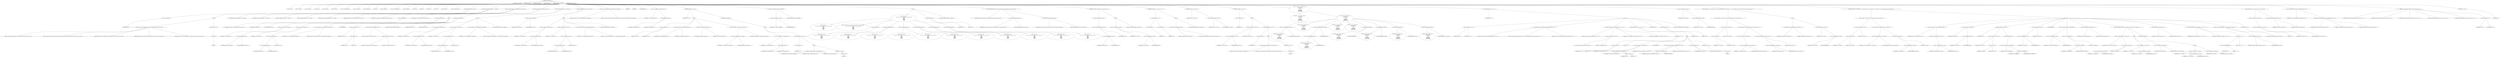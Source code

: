 digraph hostapd_notif_assoc {  
"1000120" [label = "(METHOD,hostapd_notif_assoc)" ]
"1000121" [label = "(PARAM,hostapd_data *hapd)" ]
"1000122" [label = "(PARAM,const u8 *addr)" ]
"1000123" [label = "(PARAM,const u8 *req_ies)" ]
"1000124" [label = "(PARAM,size_t req_ies_len)" ]
"1000125" [label = "(PARAM,int reassoc)" ]
"1000126" [label = "(BLOCK,,)" ]
"1000127" [label = "(LOCAL,v10: __int64)" ]
"1000128" [label = "(LOCAL,v11: const u8 *)" ]
"1000129" [label = "(LOCAL,v12: const char *)" ]
"1000130" [label = "(LOCAL,v13: size_t)" ]
"1000131" [label = "(LOCAL,v14: sta_info *)" ]
"1000132" [label = "(LOCAL,v15: sta_info *)" ]
"1000133" [label = "(LOCAL,v16: wpa_state_machine *)" ]
"1000134" [label = "(LOCAL,v17: unsigned int)" ]
"1000135" [label = "(LOCAL,v18: unsigned int)" ]
"1000136" [label = "(LOCAL,v19: int)" ]
"1000137" [label = "(LOCAL,v20: unsigned int)" ]
"1000138" [label = "(LOCAL,v21: wpa_state_machine *)" ]
"1000139" [label = "(LOCAL,v22: wpa_event)" ]
"1000140" [label = "(LOCAL,v24: u32)" ]
"1000141" [label = "(LOCAL,v25: int)" ]
"1000142" [label = "(LOCAL,v26: u32)" ]
"1000143" [label = "(LOCAL,v27: u8 *)" ]
"1000144" [label = "(LOCAL,eid: u8 [ 1064 ])" ]
"1000145" [label = "(LOCAL,elems: ieee802_11_elems)" ]
"1000146" [label = "(CONTROL_STRUCTURE,if ( !addr ),if ( !addr ))" ]
"1000147" [label = "(<operator>.logicalNot,!addr)" ]
"1000148" [label = "(IDENTIFIER,addr,!addr)" ]
"1000149" [label = "(BLOCK,,)" ]
"1000150" [label = "(wpa_printf,wpa_printf(2, \"hostapd_notif_assoc: Skip event with no address\", req_ies, req_ies_len, reassoc))" ]
"1000151" [label = "(LITERAL,2,wpa_printf(2, \"hostapd_notif_assoc: Skip event with no address\", req_ies, req_ies_len, reassoc))" ]
"1000152" [label = "(LITERAL,\"hostapd_notif_assoc: Skip event with no address\",wpa_printf(2, \"hostapd_notif_assoc: Skip event with no address\", req_ies, req_ies_len, reassoc))" ]
"1000153" [label = "(IDENTIFIER,req_ies,wpa_printf(2, \"hostapd_notif_assoc: Skip event with no address\", req_ies, req_ies_len, reassoc))" ]
"1000154" [label = "(IDENTIFIER,req_ies_len,wpa_printf(2, \"hostapd_notif_assoc: Skip event with no address\", req_ies, req_ies_len, reassoc))" ]
"1000155" [label = "(IDENTIFIER,reassoc,wpa_printf(2, \"hostapd_notif_assoc: Skip event with no address\", req_ies, req_ies_len, reassoc))" ]
"1000156" [label = "(RETURN,return -1;,return -1;)" ]
"1000157" [label = "(<operator>.minus,-1)" ]
"1000158" [label = "(LITERAL,1,-1)" ]
"1000159" [label = "(hostapd_logger,hostapd_logger(hapd, addr, 1u, 2, \"associated\"))" ]
"1000160" [label = "(IDENTIFIER,hapd,hostapd_logger(hapd, addr, 1u, 2, \"associated\"))" ]
"1000161" [label = "(IDENTIFIER,addr,hostapd_logger(hapd, addr, 1u, 2, \"associated\"))" ]
"1000162" [label = "(LITERAL,1u,hostapd_logger(hapd, addr, 1u, 2, \"associated\"))" ]
"1000163" [label = "(LITERAL,2,hostapd_logger(hapd, addr, 1u, 2, \"associated\"))" ]
"1000164" [label = "(LITERAL,\"associated\",hostapd_logger(hapd, addr, 1u, 2, \"associated\"))" ]
"1000165" [label = "(ieee802_11_parse_elems,ieee802_11_parse_elems(req_ies, req_ies_len, &elems, 0))" ]
"1000166" [label = "(IDENTIFIER,req_ies,ieee802_11_parse_elems(req_ies, req_ies_len, &elems, 0))" ]
"1000167" [label = "(IDENTIFIER,req_ies_len,ieee802_11_parse_elems(req_ies, req_ies_len, &elems, 0))" ]
"1000168" [label = "(<operator>.addressOf,&elems)" ]
"1000169" [label = "(IDENTIFIER,elems,ieee802_11_parse_elems(req_ies, req_ies_len, &elems, 0))" ]
"1000170" [label = "(LITERAL,0,ieee802_11_parse_elems(req_ies, req_ies_len, &elems, 0))" ]
"1000171" [label = "(CONTROL_STRUCTURE,if ( elems.wps_ie ),if ( elems.wps_ie ))" ]
"1000172" [label = "(<operator>.fieldAccess,elems.wps_ie)" ]
"1000173" [label = "(IDENTIFIER,elems,if ( elems.wps_ie ))" ]
"1000174" [label = "(FIELD_IDENTIFIER,wps_ie,wps_ie)" ]
"1000175" [label = "(BLOCK,,)" ]
"1000176" [label = "(<operator>.assignment,v10 = elems.wps_ie_len)" ]
"1000177" [label = "(IDENTIFIER,v10,v10 = elems.wps_ie_len)" ]
"1000178" [label = "(<operator>.fieldAccess,elems.wps_ie_len)" ]
"1000179" [label = "(IDENTIFIER,elems,v10 = elems.wps_ie_len)" ]
"1000180" [label = "(FIELD_IDENTIFIER,wps_ie_len,wps_ie_len)" ]
"1000181" [label = "(<operator>.assignment,v11 = elems.wps_ie - 2)" ]
"1000182" [label = "(IDENTIFIER,v11,v11 = elems.wps_ie - 2)" ]
"1000183" [label = "(<operator>.subtraction,elems.wps_ie - 2)" ]
"1000184" [label = "(<operator>.fieldAccess,elems.wps_ie)" ]
"1000185" [label = "(IDENTIFIER,elems,elems.wps_ie - 2)" ]
"1000186" [label = "(FIELD_IDENTIFIER,wps_ie,wps_ie)" ]
"1000187" [label = "(LITERAL,2,elems.wps_ie - 2)" ]
"1000188" [label = "(<operator>.assignment,v12 = \"STA included WPS IE in (Re)AssocReq\")" ]
"1000189" [label = "(IDENTIFIER,v12,v12 = \"STA included WPS IE in (Re)AssocReq\")" ]
"1000190" [label = "(LITERAL,\"STA included WPS IE in (Re)AssocReq\",v12 = \"STA included WPS IE in (Re)AssocReq\")" ]
"1000191" [label = "(JUMP_TARGET,LABEL_9)" ]
"1000192" [label = "(<operator>.assignment,v13 = v10 + 2)" ]
"1000193" [label = "(IDENTIFIER,v13,v13 = v10 + 2)" ]
"1000194" [label = "(<operator>.addition,v10 + 2)" ]
"1000195" [label = "(IDENTIFIER,v10,v10 + 2)" ]
"1000196" [label = "(LITERAL,2,v10 + 2)" ]
"1000197" [label = "(wpa_printf,wpa_printf(2, (const unsigned __int8 *)v12))" ]
"1000198" [label = "(LITERAL,2,wpa_printf(2, (const unsigned __int8 *)v12))" ]
"1000199" [label = "(<operator>.cast,(const unsigned __int8 *)v12)" ]
"1000200" [label = "(UNKNOWN,const unsigned __int8 *,const unsigned __int8 *)" ]
"1000201" [label = "(IDENTIFIER,v12,(const unsigned __int8 *)v12)" ]
"1000202" [label = "(CONTROL_STRUCTURE,goto LABEL_10;,goto LABEL_10;)" ]
"1000203" [label = "(CONTROL_STRUCTURE,if ( elems.rsn_ie ),if ( elems.rsn_ie ))" ]
"1000204" [label = "(<operator>.fieldAccess,elems.rsn_ie)" ]
"1000205" [label = "(IDENTIFIER,elems,if ( elems.rsn_ie ))" ]
"1000206" [label = "(FIELD_IDENTIFIER,rsn_ie,rsn_ie)" ]
"1000207" [label = "(BLOCK,,)" ]
"1000208" [label = "(<operator>.assignment,v10 = elems.rsn_ie_len)" ]
"1000209" [label = "(IDENTIFIER,v10,v10 = elems.rsn_ie_len)" ]
"1000210" [label = "(<operator>.fieldAccess,elems.rsn_ie_len)" ]
"1000211" [label = "(IDENTIFIER,elems,v10 = elems.rsn_ie_len)" ]
"1000212" [label = "(FIELD_IDENTIFIER,rsn_ie_len,rsn_ie_len)" ]
"1000213" [label = "(<operator>.assignment,v11 = elems.rsn_ie - 2)" ]
"1000214" [label = "(IDENTIFIER,v11,v11 = elems.rsn_ie - 2)" ]
"1000215" [label = "(<operator>.subtraction,elems.rsn_ie - 2)" ]
"1000216" [label = "(<operator>.fieldAccess,elems.rsn_ie)" ]
"1000217" [label = "(IDENTIFIER,elems,elems.rsn_ie - 2)" ]
"1000218" [label = "(FIELD_IDENTIFIER,rsn_ie,rsn_ie)" ]
"1000219" [label = "(LITERAL,2,elems.rsn_ie - 2)" ]
"1000220" [label = "(<operator>.assignment,v12 = \"STA included RSN IE in (Re)AssocReq\")" ]
"1000221" [label = "(IDENTIFIER,v12,v12 = \"STA included RSN IE in (Re)AssocReq\")" ]
"1000222" [label = "(LITERAL,\"STA included RSN IE in (Re)AssocReq\",v12 = \"STA included RSN IE in (Re)AssocReq\")" ]
"1000223" [label = "(CONTROL_STRUCTURE,goto LABEL_9;,goto LABEL_9;)" ]
"1000224" [label = "(CONTROL_STRUCTURE,if ( elems.wpa_ie ),if ( elems.wpa_ie ))" ]
"1000225" [label = "(<operator>.fieldAccess,elems.wpa_ie)" ]
"1000226" [label = "(IDENTIFIER,elems,if ( elems.wpa_ie ))" ]
"1000227" [label = "(FIELD_IDENTIFIER,wpa_ie,wpa_ie)" ]
"1000228" [label = "(BLOCK,,)" ]
"1000229" [label = "(<operator>.assignment,v10 = elems.wpa_ie_len)" ]
"1000230" [label = "(IDENTIFIER,v10,v10 = elems.wpa_ie_len)" ]
"1000231" [label = "(<operator>.fieldAccess,elems.wpa_ie_len)" ]
"1000232" [label = "(IDENTIFIER,elems,v10 = elems.wpa_ie_len)" ]
"1000233" [label = "(FIELD_IDENTIFIER,wpa_ie_len,wpa_ie_len)" ]
"1000234" [label = "(<operator>.assignment,v11 = elems.wpa_ie - 2)" ]
"1000235" [label = "(IDENTIFIER,v11,v11 = elems.wpa_ie - 2)" ]
"1000236" [label = "(<operator>.subtraction,elems.wpa_ie - 2)" ]
"1000237" [label = "(<operator>.fieldAccess,elems.wpa_ie)" ]
"1000238" [label = "(IDENTIFIER,elems,elems.wpa_ie - 2)" ]
"1000239" [label = "(FIELD_IDENTIFIER,wpa_ie,wpa_ie)" ]
"1000240" [label = "(LITERAL,2,elems.wpa_ie - 2)" ]
"1000241" [label = "(<operator>.assignment,v12 = \"STA included WPA IE in (Re)AssocReq\")" ]
"1000242" [label = "(IDENTIFIER,v12,v12 = \"STA included WPA IE in (Re)AssocReq\")" ]
"1000243" [label = "(LITERAL,\"STA included WPA IE in (Re)AssocReq\",v12 = \"STA included WPA IE in (Re)AssocReq\")" ]
"1000244" [label = "(CONTROL_STRUCTURE,goto LABEL_9;,goto LABEL_9;)" ]
"1000245" [label = "(wpa_printf,wpa_printf(2, \"STA did not include WPS/RSN/WPA IE in (Re)AssocReq\"))" ]
"1000246" [label = "(LITERAL,2,wpa_printf(2, \"STA did not include WPS/RSN/WPA IE in (Re)AssocReq\"))" ]
"1000247" [label = "(LITERAL,\"STA did not include WPS/RSN/WPA IE in (Re)AssocReq\",wpa_printf(2, \"STA did not include WPS/RSN/WPA IE in (Re)AssocReq\"))" ]
"1000248" [label = "(IDENTIFIER,L,)" ]
"1000249" [label = "(IDENTIFIER,L,)" ]
"1000250" [label = "(JUMP_TARGET,LABEL_10)" ]
"1000251" [label = "(<operator>.assignment,v14 = ap_get_sta(hapd, addr))" ]
"1000252" [label = "(IDENTIFIER,v14,v14 = ap_get_sta(hapd, addr))" ]
"1000253" [label = "(ap_get_sta,ap_get_sta(hapd, addr))" ]
"1000254" [label = "(IDENTIFIER,hapd,ap_get_sta(hapd, addr))" ]
"1000255" [label = "(IDENTIFIER,addr,ap_get_sta(hapd, addr))" ]
"1000256" [label = "(CONTROL_STRUCTURE,if ( v14 ),if ( v14 ))" ]
"1000257" [label = "(IDENTIFIER,v14,if ( v14 ))" ]
"1000258" [label = "(BLOCK,,)" ]
"1000259" [label = "(<operator>.assignment,v15 = v14)" ]
"1000260" [label = "(IDENTIFIER,v15,v15 = v14)" ]
"1000261" [label = "(IDENTIFIER,v14,v15 = v14)" ]
"1000262" [label = "(ap_sta_no_session_timeout,ap_sta_no_session_timeout(hapd, v14))" ]
"1000263" [label = "(IDENTIFIER,hapd,ap_sta_no_session_timeout(hapd, v14))" ]
"1000264" [label = "(IDENTIFIER,v14,ap_sta_no_session_timeout(hapd, v14))" ]
"1000265" [label = "(accounting_sta_stop,accounting_sta_stop(hapd, v15))" ]
"1000266" [label = "(IDENTIFIER,hapd,accounting_sta_stop(hapd, v15))" ]
"1000267" [label = "(IDENTIFIER,v15,accounting_sta_stop(hapd, v15))" ]
"1000268" [label = "(<operator>.assignment,v15->timeout_next = STA_NULLFUNC)" ]
"1000269" [label = "(<operator>.indirectFieldAccess,v15->timeout_next)" ]
"1000270" [label = "(IDENTIFIER,v15,v15->timeout_next = STA_NULLFUNC)" ]
"1000271" [label = "(FIELD_IDENTIFIER,timeout_next,timeout_next)" ]
"1000272" [label = "(IDENTIFIER,STA_NULLFUNC,v15->timeout_next = STA_NULLFUNC)" ]
"1000273" [label = "(CONTROL_STRUCTURE,else,else)" ]
"1000274" [label = "(BLOCK,,)" ]
"1000275" [label = "(<operator>.assignment,v15 = ap_sta_add(hapd, addr))" ]
"1000276" [label = "(IDENTIFIER,v15,v15 = ap_sta_add(hapd, addr))" ]
"1000277" [label = "(ap_sta_add,ap_sta_add(hapd, addr))" ]
"1000278" [label = "(IDENTIFIER,hapd,ap_sta_add(hapd, addr))" ]
"1000279" [label = "(IDENTIFIER,addr,ap_sta_add(hapd, addr))" ]
"1000280" [label = "(CONTROL_STRUCTURE,if ( !v15 ),if ( !v15 ))" ]
"1000281" [label = "(<operator>.logicalNot,!v15)" ]
"1000282" [label = "(IDENTIFIER,v15,!v15)" ]
"1000283" [label = "(BLOCK,,)" ]
"1000284" [label = "(hostapd_drv_sta_disassoc,hostapd_drv_sta_disassoc(hapd, addr, 5))" ]
"1000285" [label = "(IDENTIFIER,hapd,hostapd_drv_sta_disassoc(hapd, addr, 5))" ]
"1000286" [label = "(IDENTIFIER,addr,hostapd_drv_sta_disassoc(hapd, addr, 5))" ]
"1000287" [label = "(LITERAL,5,hostapd_drv_sta_disassoc(hapd, addr, 5))" ]
"1000288" [label = "(RETURN,return -1;,return -1;)" ]
"1000289" [label = "(<operator>.minus,-1)" ]
"1000290" [label = "(LITERAL,1,-1)" ]
"1000291" [label = "(<operators>.assignmentAnd,v15->flags &= 0xFFFECFFF)" ]
"1000292" [label = "(<operator>.indirectFieldAccess,v15->flags)" ]
"1000293" [label = "(IDENTIFIER,v15,v15->flags &= 0xFFFECFFF)" ]
"1000294" [label = "(FIELD_IDENTIFIER,flags,flags)" ]
"1000295" [label = "(LITERAL,0xFFFECFFF,v15->flags &= 0xFFFECFFF)" ]
"1000296" [label = "(BLOCK,,)" ]
"1000297" [label = "(wpa_printf,wpa_printf(\n      3,\n      \"STA %02x:%02x:%02x:%02x:%02x:%02x not allowed to connect\",\n      *addr,\n      addr[1],\n      addr[2],\n      addr[3],\n      addr[4],\n      addr[5]))" ]
"1000298" [label = "(LITERAL,3,wpa_printf(\n      3,\n      \"STA %02x:%02x:%02x:%02x:%02x:%02x not allowed to connect\",\n      *addr,\n      addr[1],\n      addr[2],\n      addr[3],\n      addr[4],\n      addr[5]))" ]
"1000299" [label = "(LITERAL,\"STA %02x:%02x:%02x:%02x:%02x:%02x not allowed to connect\",wpa_printf(\n      3,\n      \"STA %02x:%02x:%02x:%02x:%02x:%02x not allowed to connect\",\n      *addr,\n      addr[1],\n      addr[2],\n      addr[3],\n      addr[4],\n      addr[5]))" ]
"1000300" [label = "(<operator>.indirection,*addr)" ]
"1000301" [label = "(IDENTIFIER,addr,wpa_printf(\n      3,\n      \"STA %02x:%02x:%02x:%02x:%02x:%02x not allowed to connect\",\n      *addr,\n      addr[1],\n      addr[2],\n      addr[3],\n      addr[4],\n      addr[5]))" ]
"1000302" [label = "(<operator>.indirectIndexAccess,addr[1])" ]
"1000303" [label = "(IDENTIFIER,addr,wpa_printf(\n      3,\n      \"STA %02x:%02x:%02x:%02x:%02x:%02x not allowed to connect\",\n      *addr,\n      addr[1],\n      addr[2],\n      addr[3],\n      addr[4],\n      addr[5]))" ]
"1000304" [label = "(LITERAL,1,wpa_printf(\n      3,\n      \"STA %02x:%02x:%02x:%02x:%02x:%02x not allowed to connect\",\n      *addr,\n      addr[1],\n      addr[2],\n      addr[3],\n      addr[4],\n      addr[5]))" ]
"1000305" [label = "(<operator>.indirectIndexAccess,addr[2])" ]
"1000306" [label = "(IDENTIFIER,addr,wpa_printf(\n      3,\n      \"STA %02x:%02x:%02x:%02x:%02x:%02x not allowed to connect\",\n      *addr,\n      addr[1],\n      addr[2],\n      addr[3],\n      addr[4],\n      addr[5]))" ]
"1000307" [label = "(LITERAL,2,wpa_printf(\n      3,\n      \"STA %02x:%02x:%02x:%02x:%02x:%02x not allowed to connect\",\n      *addr,\n      addr[1],\n      addr[2],\n      addr[3],\n      addr[4],\n      addr[5]))" ]
"1000308" [label = "(<operator>.indirectIndexAccess,addr[3])" ]
"1000309" [label = "(IDENTIFIER,addr,wpa_printf(\n      3,\n      \"STA %02x:%02x:%02x:%02x:%02x:%02x not allowed to connect\",\n      *addr,\n      addr[1],\n      addr[2],\n      addr[3],\n      addr[4],\n      addr[5]))" ]
"1000310" [label = "(LITERAL,3,wpa_printf(\n      3,\n      \"STA %02x:%02x:%02x:%02x:%02x:%02x not allowed to connect\",\n      *addr,\n      addr[1],\n      addr[2],\n      addr[3],\n      addr[4],\n      addr[5]))" ]
"1000311" [label = "(<operator>.indirectIndexAccess,addr[4])" ]
"1000312" [label = "(IDENTIFIER,addr,wpa_printf(\n      3,\n      \"STA %02x:%02x:%02x:%02x:%02x:%02x not allowed to connect\",\n      *addr,\n      addr[1],\n      addr[2],\n      addr[3],\n      addr[4],\n      addr[5]))" ]
"1000313" [label = "(LITERAL,4,wpa_printf(\n      3,\n      \"STA %02x:%02x:%02x:%02x:%02x:%02x not allowed to connect\",\n      *addr,\n      addr[1],\n      addr[2],\n      addr[3],\n      addr[4],\n      addr[5]))" ]
"1000314" [label = "(<operator>.indirectIndexAccess,addr[5])" ]
"1000315" [label = "(IDENTIFIER,addr,wpa_printf(\n      3,\n      \"STA %02x:%02x:%02x:%02x:%02x:%02x not allowed to connect\",\n      *addr,\n      addr[1],\n      addr[2],\n      addr[3],\n      addr[4],\n      addr[5]))" ]
"1000316" [label = "(LITERAL,5,wpa_printf(\n      3,\n      \"STA %02x:%02x:%02x:%02x:%02x:%02x not allowed to connect\",\n      *addr,\n      addr[1],\n      addr[2],\n      addr[3],\n      addr[4],\n      addr[5]))" ]
"1000317" [label = "(<operator>.assignment,v19 = 1)" ]
"1000318" [label = "(IDENTIFIER,v19,v19 = 1)" ]
"1000319" [label = "(LITERAL,1,v19 = 1)" ]
"1000320" [label = "(CONTROL_STRUCTURE,goto LABEL_32;,goto LABEL_32;)" ]
"1000321" [label = "(ap_copy_sta_supp_op_classes,ap_copy_sta_supp_op_classes(v15, elems.supp_op_classes, elems.supp_op_classes_len))" ]
"1000322" [label = "(IDENTIFIER,v15,ap_copy_sta_supp_op_classes(v15, elems.supp_op_classes, elems.supp_op_classes_len))" ]
"1000323" [label = "(<operator>.fieldAccess,elems.supp_op_classes)" ]
"1000324" [label = "(IDENTIFIER,elems,ap_copy_sta_supp_op_classes(v15, elems.supp_op_classes, elems.supp_op_classes_len))" ]
"1000325" [label = "(FIELD_IDENTIFIER,supp_op_classes,supp_op_classes)" ]
"1000326" [label = "(<operator>.fieldAccess,elems.supp_op_classes_len)" ]
"1000327" [label = "(IDENTIFIER,elems,ap_copy_sta_supp_op_classes(v15, elems.supp_op_classes, elems.supp_op_classes_len))" ]
"1000328" [label = "(FIELD_IDENTIFIER,supp_op_classes_len,supp_op_classes_len)" ]
"1000329" [label = "(CONTROL_STRUCTURE,if ( !hapd->conf->wpa ),if ( !hapd->conf->wpa ))" ]
"1000330" [label = "(<operator>.logicalNot,!hapd->conf->wpa)" ]
"1000331" [label = "(<operator>.indirectFieldAccess,hapd->conf->wpa)" ]
"1000332" [label = "(<operator>.indirectFieldAccess,hapd->conf)" ]
"1000333" [label = "(IDENTIFIER,hapd,!hapd->conf->wpa)" ]
"1000334" [label = "(FIELD_IDENTIFIER,conf,conf)" ]
"1000335" [label = "(FIELD_IDENTIFIER,wpa,wpa)" ]
"1000336" [label = "(BLOCK,,)" ]
"1000337" [label = "(<operator>.assignment,v20 = v15->flags)" ]
"1000338" [label = "(IDENTIFIER,v20,v20 = v15->flags)" ]
"1000339" [label = "(<operator>.indirectFieldAccess,v15->flags)" ]
"1000340" [label = "(IDENTIFIER,v15,v20 = v15->flags)" ]
"1000341" [label = "(FIELD_IDENTIFIER,flags,flags)" ]
"1000342" [label = "(CONTROL_STRUCTURE,goto LABEL_24;,goto LABEL_24;)" ]
"1000343" [label = "(CONTROL_STRUCTURE,if ( !v11 || !v13 ),if ( !v11 || !v13 ))" ]
"1000344" [label = "(<operator>.logicalOr,!v11 || !v13)" ]
"1000345" [label = "(<operator>.logicalNot,!v11)" ]
"1000346" [label = "(IDENTIFIER,v11,!v11)" ]
"1000347" [label = "(<operator>.logicalNot,!v13)" ]
"1000348" [label = "(IDENTIFIER,v13,!v13)" ]
"1000349" [label = "(BLOCK,,)" ]
"1000350" [label = "(wpa_printf,wpa_printf(2, \"No WPA/RSN IE from STA\"))" ]
"1000351" [label = "(LITERAL,2,wpa_printf(2, \"No WPA/RSN IE from STA\"))" ]
"1000352" [label = "(LITERAL,\"No WPA/RSN IE from STA\",wpa_printf(2, \"No WPA/RSN IE from STA\"))" ]
"1000353" [label = "(CONTROL_STRUCTURE,goto LABEL_30;,goto LABEL_30;)" ]
"1000354" [label = "(<operator>.assignment,v16 = v15->wpa_sm)" ]
"1000355" [label = "(IDENTIFIER,v16,v16 = v15->wpa_sm)" ]
"1000356" [label = "(<operator>.indirectFieldAccess,v15->wpa_sm)" ]
"1000357" [label = "(IDENTIFIER,v15,v16 = v15->wpa_sm)" ]
"1000358" [label = "(FIELD_IDENTIFIER,wpa_sm,wpa_sm)" ]
"1000359" [label = "(CONTROL_STRUCTURE,if ( !v16 ),if ( !v16 ))" ]
"1000360" [label = "(<operator>.logicalNot,!v16)" ]
"1000361" [label = "(IDENTIFIER,v16,!v16)" ]
"1000362" [label = "(BLOCK,,)" ]
"1000363" [label = "(<operator>.assignment,v15->wpa_sm = v16)" ]
"1000364" [label = "(<operator>.indirectFieldAccess,v15->wpa_sm)" ]
"1000365" [label = "(IDENTIFIER,v15,v15->wpa_sm = v16)" ]
"1000366" [label = "(FIELD_IDENTIFIER,wpa_sm,wpa_sm)" ]
"1000367" [label = "(IDENTIFIER,v16,v15->wpa_sm = v16)" ]
"1000368" [label = "(CONTROL_STRUCTURE,if ( !v16 ),if ( !v16 ))" ]
"1000369" [label = "(<operator>.logicalNot,!v16)" ]
"1000370" [label = "(IDENTIFIER,v16,!v16)" ]
"1000371" [label = "(BLOCK,,)" ]
"1000372" [label = "(wpa_printf,wpa_printf(5, \"Failed to initialize WPA state machine\"))" ]
"1000373" [label = "(LITERAL,5,wpa_printf(5, \"Failed to initialize WPA state machine\"))" ]
"1000374" [label = "(LITERAL,\"Failed to initialize WPA state machine\",wpa_printf(5, \"Failed to initialize WPA state machine\"))" ]
"1000375" [label = "(RETURN,return -1;,return -1;)" ]
"1000376" [label = "(<operator>.minus,-1)" ]
"1000377" [label = "(LITERAL,1,-1)" ]
"1000378" [label = "(<operator>.assignment,v17 = wpa_validate_wpa_ie(\n          hapd->wpa_auth,\n          v16,\n          hapd->iface->freq,\n          v11,\n          v13,\n          elems.mdie,\n          elems.mdie_len,\n          elems.owe_dh,\n          elems.owe_dh_len))" ]
"1000379" [label = "(IDENTIFIER,v17,v17 = wpa_validate_wpa_ie(\n          hapd->wpa_auth,\n          v16,\n          hapd->iface->freq,\n          v11,\n          v13,\n          elems.mdie,\n          elems.mdie_len,\n          elems.owe_dh,\n          elems.owe_dh_len))" ]
"1000380" [label = "(wpa_validate_wpa_ie,wpa_validate_wpa_ie(\n          hapd->wpa_auth,\n          v16,\n          hapd->iface->freq,\n          v11,\n          v13,\n          elems.mdie,\n          elems.mdie_len,\n          elems.owe_dh,\n          elems.owe_dh_len))" ]
"1000381" [label = "(<operator>.indirectFieldAccess,hapd->wpa_auth)" ]
"1000382" [label = "(IDENTIFIER,hapd,wpa_validate_wpa_ie(\n          hapd->wpa_auth,\n          v16,\n          hapd->iface->freq,\n          v11,\n          v13,\n          elems.mdie,\n          elems.mdie_len,\n          elems.owe_dh,\n          elems.owe_dh_len))" ]
"1000383" [label = "(FIELD_IDENTIFIER,wpa_auth,wpa_auth)" ]
"1000384" [label = "(IDENTIFIER,v16,wpa_validate_wpa_ie(\n          hapd->wpa_auth,\n          v16,\n          hapd->iface->freq,\n          v11,\n          v13,\n          elems.mdie,\n          elems.mdie_len,\n          elems.owe_dh,\n          elems.owe_dh_len))" ]
"1000385" [label = "(<operator>.indirectFieldAccess,hapd->iface->freq)" ]
"1000386" [label = "(<operator>.indirectFieldAccess,hapd->iface)" ]
"1000387" [label = "(IDENTIFIER,hapd,wpa_validate_wpa_ie(\n          hapd->wpa_auth,\n          v16,\n          hapd->iface->freq,\n          v11,\n          v13,\n          elems.mdie,\n          elems.mdie_len,\n          elems.owe_dh,\n          elems.owe_dh_len))" ]
"1000388" [label = "(FIELD_IDENTIFIER,iface,iface)" ]
"1000389" [label = "(FIELD_IDENTIFIER,freq,freq)" ]
"1000390" [label = "(IDENTIFIER,v11,wpa_validate_wpa_ie(\n          hapd->wpa_auth,\n          v16,\n          hapd->iface->freq,\n          v11,\n          v13,\n          elems.mdie,\n          elems.mdie_len,\n          elems.owe_dh,\n          elems.owe_dh_len))" ]
"1000391" [label = "(IDENTIFIER,v13,wpa_validate_wpa_ie(\n          hapd->wpa_auth,\n          v16,\n          hapd->iface->freq,\n          v11,\n          v13,\n          elems.mdie,\n          elems.mdie_len,\n          elems.owe_dh,\n          elems.owe_dh_len))" ]
"1000392" [label = "(<operator>.fieldAccess,elems.mdie)" ]
"1000393" [label = "(IDENTIFIER,elems,wpa_validate_wpa_ie(\n          hapd->wpa_auth,\n          v16,\n          hapd->iface->freq,\n          v11,\n          v13,\n          elems.mdie,\n          elems.mdie_len,\n          elems.owe_dh,\n          elems.owe_dh_len))" ]
"1000394" [label = "(FIELD_IDENTIFIER,mdie,mdie)" ]
"1000395" [label = "(<operator>.fieldAccess,elems.mdie_len)" ]
"1000396" [label = "(IDENTIFIER,elems,wpa_validate_wpa_ie(\n          hapd->wpa_auth,\n          v16,\n          hapd->iface->freq,\n          v11,\n          v13,\n          elems.mdie,\n          elems.mdie_len,\n          elems.owe_dh,\n          elems.owe_dh_len))" ]
"1000397" [label = "(FIELD_IDENTIFIER,mdie_len,mdie_len)" ]
"1000398" [label = "(<operator>.fieldAccess,elems.owe_dh)" ]
"1000399" [label = "(IDENTIFIER,elems,wpa_validate_wpa_ie(\n          hapd->wpa_auth,\n          v16,\n          hapd->iface->freq,\n          v11,\n          v13,\n          elems.mdie,\n          elems.mdie_len,\n          elems.owe_dh,\n          elems.owe_dh_len))" ]
"1000400" [label = "(FIELD_IDENTIFIER,owe_dh,owe_dh)" ]
"1000401" [label = "(<operator>.fieldAccess,elems.owe_dh_len)" ]
"1000402" [label = "(IDENTIFIER,elems,wpa_validate_wpa_ie(\n          hapd->wpa_auth,\n          v16,\n          hapd->iface->freq,\n          v11,\n          v13,\n          elems.mdie,\n          elems.mdie_len,\n          elems.owe_dh,\n          elems.owe_dh_len))" ]
"1000403" [label = "(FIELD_IDENTIFIER,owe_dh_len,owe_dh_len)" ]
"1000404" [label = "(CONTROL_STRUCTURE,if ( v17 ),if ( v17 ))" ]
"1000405" [label = "(IDENTIFIER,v17,if ( v17 ))" ]
"1000406" [label = "(BLOCK,,)" ]
"1000407" [label = "(<operator>.assignment,v18 = v17)" ]
"1000408" [label = "(IDENTIFIER,v18,v18 = v17)" ]
"1000409" [label = "(IDENTIFIER,v17,v18 = v17)" ]
"1000410" [label = "(wpa_printf,wpa_printf(2, \"WPA/RSN information element rejected? (res %u)\", v17))" ]
"1000411" [label = "(LITERAL,2,wpa_printf(2, \"WPA/RSN information element rejected? (res %u)\", v17))" ]
"1000412" [label = "(LITERAL,\"WPA/RSN information element rejected? (res %u)\",wpa_printf(2, \"WPA/RSN information element rejected? (res %u)\", v17))" ]
"1000413" [label = "(IDENTIFIER,v17,wpa_printf(2, \"WPA/RSN information element rejected? (res %u)\", v17))" ]
"1000414" [label = "(wpa_hexdump,wpa_hexdump(2, (const unsigned __int8 *)\"IE\", v11, v13))" ]
"1000415" [label = "(LITERAL,2,wpa_hexdump(2, (const unsigned __int8 *)\"IE\", v11, v13))" ]
"1000416" [label = "(<operator>.cast,(const unsigned __int8 *)\"IE\")" ]
"1000417" [label = "(UNKNOWN,const unsigned __int8 *,const unsigned __int8 *)" ]
"1000418" [label = "(LITERAL,\"IE\",(const unsigned __int8 *)\"IE\")" ]
"1000419" [label = "(IDENTIFIER,v11,wpa_hexdump(2, (const unsigned __int8 *)\"IE\", v11, v13))" ]
"1000420" [label = "(IDENTIFIER,v13,wpa_hexdump(2, (const unsigned __int8 *)\"IE\", v11, v13))" ]
"1000421" [label = "(CONTROL_STRUCTURE,if ( v18 - 2 < 7 ),if ( v18 - 2 < 7 ))" ]
"1000422" [label = "(<operator>.lessThan,v18 - 2 < 7)" ]
"1000423" [label = "(<operator>.subtraction,v18 - 2)" ]
"1000424" [label = "(IDENTIFIER,v18,v18 - 2)" ]
"1000425" [label = "(LITERAL,2,v18 - 2)" ]
"1000426" [label = "(LITERAL,7,v18 - 2 < 7)" ]
"1000427" [label = "(BLOCK,,)" ]
"1000428" [label = "(<operator>.assignment,v19 = dword_47CD60[v18 - 2])" ]
"1000429" [label = "(IDENTIFIER,v19,v19 = dword_47CD60[v18 - 2])" ]
"1000430" [label = "(<operator>.indirectIndexAccess,dword_47CD60[v18 - 2])" ]
"1000431" [label = "(IDENTIFIER,dword_47CD60,v19 = dword_47CD60[v18 - 2])" ]
"1000432" [label = "(<operator>.subtraction,v18 - 2)" ]
"1000433" [label = "(IDENTIFIER,v18,v18 - 2)" ]
"1000434" [label = "(LITERAL,2,v18 - 2)" ]
"1000435" [label = "(JUMP_TARGET,LABEL_32)" ]
"1000436" [label = "(hostapd_drv_sta_disassoc,hostapd_drv_sta_disassoc(hapd, v15->addr, v19))" ]
"1000437" [label = "(IDENTIFIER,hapd,hostapd_drv_sta_disassoc(hapd, v15->addr, v19))" ]
"1000438" [label = "(<operator>.indirectFieldAccess,v15->addr)" ]
"1000439" [label = "(IDENTIFIER,v15,hostapd_drv_sta_disassoc(hapd, v15->addr, v19))" ]
"1000440" [label = "(FIELD_IDENTIFIER,addr,addr)" ]
"1000441" [label = "(IDENTIFIER,v19,hostapd_drv_sta_disassoc(hapd, v15->addr, v19))" ]
"1000442" [label = "(ap_free_sta,ap_free_sta(hapd, v15))" ]
"1000443" [label = "(IDENTIFIER,hapd,ap_free_sta(hapd, v15))" ]
"1000444" [label = "(IDENTIFIER,v15,ap_free_sta(hapd, v15))" ]
"1000445" [label = "(RETURN,return -1;,return -1;)" ]
"1000446" [label = "(<operator>.minus,-1)" ]
"1000447" [label = "(LITERAL,1,-1)" ]
"1000448" [label = "(JUMP_TARGET,LABEL_30)" ]
"1000449" [label = "(<operator>.assignment,v19 = 13)" ]
"1000450" [label = "(IDENTIFIER,v19,v19 = 13)" ]
"1000451" [label = "(LITERAL,13,v19 = 13)" ]
"1000452" [label = "(CONTROL_STRUCTURE,goto LABEL_32;,goto LABEL_32;)" ]
"1000453" [label = "(<operator>.assignment,v24 = v15->flags)" ]
"1000454" [label = "(IDENTIFIER,v24,v24 = v15->flags)" ]
"1000455" [label = "(<operator>.indirectFieldAccess,v15->flags)" ]
"1000456" [label = "(IDENTIFIER,v15,v24 = v15->flags)" ]
"1000457" [label = "(FIELD_IDENTIFIER,flags,flags)" ]
"1000458" [label = "(CONTROL_STRUCTURE,if ( (~v24 & 0x402) == 0 && !v15->sa_query_timed_out && v15->sa_query_count >= 1 ),if ( (~v24 & 0x402) == 0 && !v15->sa_query_timed_out && v15->sa_query_count >= 1 ))" ]
"1000459" [label = "(<operator>.logicalAnd,(~v24 & 0x402) == 0 && !v15->sa_query_timed_out && v15->sa_query_count >= 1)" ]
"1000460" [label = "(<operator>.equals,(~v24 & 0x402) == 0)" ]
"1000461" [label = "(<operator>.and,~v24 & 0x402)" ]
"1000462" [label = "(IDENTIFIER,~v24,~v24 & 0x402)" ]
"1000463" [label = "(LITERAL,0x402,~v24 & 0x402)" ]
"1000464" [label = "(LITERAL,0,(~v24 & 0x402) == 0)" ]
"1000465" [label = "(<operator>.logicalAnd,!v15->sa_query_timed_out && v15->sa_query_count >= 1)" ]
"1000466" [label = "(<operator>.logicalNot,!v15->sa_query_timed_out)" ]
"1000467" [label = "(<operator>.indirectFieldAccess,v15->sa_query_timed_out)" ]
"1000468" [label = "(IDENTIFIER,v15,!v15->sa_query_timed_out)" ]
"1000469" [label = "(FIELD_IDENTIFIER,sa_query_timed_out,sa_query_timed_out)" ]
"1000470" [label = "(<operator>.greaterEqualsThan,v15->sa_query_count >= 1)" ]
"1000471" [label = "(<operator>.indirectFieldAccess,v15->sa_query_count)" ]
"1000472" [label = "(IDENTIFIER,v15,v15->sa_query_count >= 1)" ]
"1000473" [label = "(FIELD_IDENTIFIER,sa_query_count,sa_query_count)" ]
"1000474" [label = "(LITERAL,1,v15->sa_query_count >= 1)" ]
"1000475" [label = "(BLOCK,,)" ]
"1000476" [label = "(ap_check_sa_query_timeout,ap_check_sa_query_timeout(hapd, v15))" ]
"1000477" [label = "(IDENTIFIER,hapd,ap_check_sa_query_timeout(hapd, v15))" ]
"1000478" [label = "(IDENTIFIER,v15,ap_check_sa_query_timeout(hapd, v15))" ]
"1000479" [label = "(<operator>.assignment,v24 = v15->flags)" ]
"1000480" [label = "(IDENTIFIER,v24,v24 = v15->flags)" ]
"1000481" [label = "(<operator>.indirectFieldAccess,v15->flags)" ]
"1000482" [label = "(IDENTIFIER,v15,v24 = v15->flags)" ]
"1000483" [label = "(FIELD_IDENTIFIER,flags,flags)" ]
"1000484" [label = "(CONTROL_STRUCTURE,if ( (~v24 & 0x402) != 0 || v15->sa_query_timed_out || v15->auth_alg == 2 ),if ( (~v24 & 0x402) != 0 || v15->sa_query_timed_out || v15->auth_alg == 2 ))" ]
"1000485" [label = "(<operator>.logicalOr,(~v24 & 0x402) != 0 || v15->sa_query_timed_out || v15->auth_alg == 2)" ]
"1000486" [label = "(<operator>.notEquals,(~v24 & 0x402) != 0)" ]
"1000487" [label = "(<operator>.and,~v24 & 0x402)" ]
"1000488" [label = "(IDENTIFIER,~v24,~v24 & 0x402)" ]
"1000489" [label = "(LITERAL,0x402,~v24 & 0x402)" ]
"1000490" [label = "(LITERAL,0,(~v24 & 0x402) != 0)" ]
"1000491" [label = "(<operator>.logicalOr,v15->sa_query_timed_out || v15->auth_alg == 2)" ]
"1000492" [label = "(<operator>.indirectFieldAccess,v15->sa_query_timed_out)" ]
"1000493" [label = "(IDENTIFIER,v15,v15->sa_query_timed_out || v15->auth_alg == 2)" ]
"1000494" [label = "(FIELD_IDENTIFIER,sa_query_timed_out,sa_query_timed_out)" ]
"1000495" [label = "(<operator>.equals,v15->auth_alg == 2)" ]
"1000496" [label = "(<operator>.indirectFieldAccess,v15->auth_alg)" ]
"1000497" [label = "(IDENTIFIER,v15,v15->auth_alg == 2)" ]
"1000498" [label = "(FIELD_IDENTIFIER,auth_alg,auth_alg)" ]
"1000499" [label = "(LITERAL,2,v15->auth_alg == 2)" ]
"1000500" [label = "(BLOCK,,)" ]
"1000501" [label = "(<operator>.assignment,v25 = wpa_auth_uses_mfp(v15->wpa_sm))" ]
"1000502" [label = "(IDENTIFIER,v25,v25 = wpa_auth_uses_mfp(v15->wpa_sm))" ]
"1000503" [label = "(wpa_auth_uses_mfp,wpa_auth_uses_mfp(v15->wpa_sm))" ]
"1000504" [label = "(<operator>.indirectFieldAccess,v15->wpa_sm)" ]
"1000505" [label = "(IDENTIFIER,v15,wpa_auth_uses_mfp(v15->wpa_sm))" ]
"1000506" [label = "(FIELD_IDENTIFIER,wpa_sm,wpa_sm)" ]
"1000507" [label = "(<operator>.assignment,v26 = v15->flags)" ]
"1000508" [label = "(IDENTIFIER,v26,v26 = v15->flags)" ]
"1000509" [label = "(<operator>.indirectFieldAccess,v15->flags)" ]
"1000510" [label = "(IDENTIFIER,v15,v26 = v15->flags)" ]
"1000511" [label = "(FIELD_IDENTIFIER,flags,flags)" ]
"1000512" [label = "(CONTROL_STRUCTURE,if ( v25 ),if ( v25 ))" ]
"1000513" [label = "(IDENTIFIER,v25,if ( v25 ))" ]
"1000514" [label = "(<operator>.assignment,v20 = v26 | 0x400)" ]
"1000515" [label = "(IDENTIFIER,v20,v20 = v26 | 0x400)" ]
"1000516" [label = "(<operator>.or,v26 | 0x400)" ]
"1000517" [label = "(IDENTIFIER,v26,v26 | 0x400)" ]
"1000518" [label = "(LITERAL,0x400,v26 | 0x400)" ]
"1000519" [label = "(CONTROL_STRUCTURE,else,else)" ]
"1000520" [label = "(<operator>.assignment,v20 = v26 & 0xFFFFFBFF)" ]
"1000521" [label = "(IDENTIFIER,v20,v20 = v26 & 0xFFFFFBFF)" ]
"1000522" [label = "(<operator>.and,v26 & 0xFFFFFBFF)" ]
"1000523" [label = "(IDENTIFIER,v26,v26 & 0xFFFFFBFF)" ]
"1000524" [label = "(LITERAL,0xFFFFFBFF,v26 & 0xFFFFFBFF)" ]
"1000525" [label = "(<operator>.assignment,v15->flags = v20)" ]
"1000526" [label = "(<operator>.indirectFieldAccess,v15->flags)" ]
"1000527" [label = "(IDENTIFIER,v15,v15->flags = v20)" ]
"1000528" [label = "(FIELD_IDENTIFIER,flags,flags)" ]
"1000529" [label = "(IDENTIFIER,v20,v15->flags = v20)" ]
"1000530" [label = "(JUMP_TARGET,LABEL_24)" ]
"1000531" [label = "(<operator>.assignment,v15->flags = v20 & 0xFFF7FFFF | 3)" ]
"1000532" [label = "(<operator>.indirectFieldAccess,v15->flags)" ]
"1000533" [label = "(IDENTIFIER,v15,v15->flags = v20 & 0xFFF7FFFF | 3)" ]
"1000534" [label = "(FIELD_IDENTIFIER,flags,flags)" ]
"1000535" [label = "(<operator>.or,v20 & 0xFFF7FFFF | 3)" ]
"1000536" [label = "(<operator>.and,v20 & 0xFFF7FFFF)" ]
"1000537" [label = "(IDENTIFIER,v20,v20 & 0xFFF7FFFF)" ]
"1000538" [label = "(LITERAL,0xFFF7FFFF,v20 & 0xFFF7FFFF)" ]
"1000539" [label = "(LITERAL,3,v20 & 0xFFF7FFFF | 3)" ]
"1000540" [label = "(hostapd_set_sta_flags,hostapd_set_sta_flags(hapd, v15))" ]
"1000541" [label = "(IDENTIFIER,hapd,hostapd_set_sta_flags(hapd, v15))" ]
"1000542" [label = "(IDENTIFIER,v15,hostapd_set_sta_flags(hapd, v15))" ]
"1000543" [label = "(CONTROL_STRUCTURE,if ( reassoc && v15->auth_alg == 2 ),if ( reassoc && v15->auth_alg == 2 ))" ]
"1000544" [label = "(<operator>.logicalAnd,reassoc && v15->auth_alg == 2)" ]
"1000545" [label = "(IDENTIFIER,reassoc,reassoc && v15->auth_alg == 2)" ]
"1000546" [label = "(<operator>.equals,v15->auth_alg == 2)" ]
"1000547" [label = "(<operator>.indirectFieldAccess,v15->auth_alg)" ]
"1000548" [label = "(IDENTIFIER,v15,v15->auth_alg == 2)" ]
"1000549" [label = "(FIELD_IDENTIFIER,auth_alg,auth_alg)" ]
"1000550" [label = "(LITERAL,2,v15->auth_alg == 2)" ]
"1000551" [label = "(BLOCK,,)" ]
"1000552" [label = "(<operator>.assignment,v21 = v15->wpa_sm)" ]
"1000553" [label = "(IDENTIFIER,v21,v21 = v15->wpa_sm)" ]
"1000554" [label = "(<operator>.indirectFieldAccess,v15->wpa_sm)" ]
"1000555" [label = "(IDENTIFIER,v15,v21 = v15->wpa_sm)" ]
"1000556" [label = "(FIELD_IDENTIFIER,wpa_sm,wpa_sm)" ]
"1000557" [label = "(<operator>.assignment,v22 = WPA_ASSOC_FT)" ]
"1000558" [label = "(IDENTIFIER,v22,v22 = WPA_ASSOC_FT)" ]
"1000559" [label = "(IDENTIFIER,WPA_ASSOC_FT,v22 = WPA_ASSOC_FT)" ]
"1000560" [label = "(CONTROL_STRUCTURE,else,else)" ]
"1000561" [label = "(BLOCK,,)" ]
"1000562" [label = "(<operator>.assignment,v21 = v15->wpa_sm)" ]
"1000563" [label = "(IDENTIFIER,v21,v21 = v15->wpa_sm)" ]
"1000564" [label = "(<operator>.indirectFieldAccess,v15->wpa_sm)" ]
"1000565" [label = "(IDENTIFIER,v15,v21 = v15->wpa_sm)" ]
"1000566" [label = "(FIELD_IDENTIFIER,wpa_sm,wpa_sm)" ]
"1000567" [label = "(<operator>.assignment,v22 = WPA_ASSOC)" ]
"1000568" [label = "(IDENTIFIER,v22,v22 = WPA_ASSOC)" ]
"1000569" [label = "(IDENTIFIER,WPA_ASSOC,v22 = WPA_ASSOC)" ]
"1000570" [label = "(wpa_auth_sm_event,wpa_auth_sm_event(v21, v22))" ]
"1000571" [label = "(IDENTIFIER,v21,wpa_auth_sm_event(v21, v22))" ]
"1000572" [label = "(IDENTIFIER,v22,wpa_auth_sm_event(v21, v22))" ]
"1000573" [label = "(hostapd_new_assoc_sta,hostapd_new_assoc_sta(hapd, v15, (v20 >> 1) & 1))" ]
"1000574" [label = "(IDENTIFIER,hapd,hostapd_new_assoc_sta(hapd, v15, (v20 >> 1) & 1))" ]
"1000575" [label = "(IDENTIFIER,v15,hostapd_new_assoc_sta(hapd, v15, (v20 >> 1) & 1))" ]
"1000576" [label = "(<operator>.and,(v20 >> 1) & 1)" ]
"1000577" [label = "(<operator>.arithmeticShiftRight,v20 >> 1)" ]
"1000578" [label = "(IDENTIFIER,v20,v20 >> 1)" ]
"1000579" [label = "(LITERAL,1,v20 >> 1)" ]
"1000580" [label = "(LITERAL,1,(v20 >> 1) & 1)" ]
"1000581" [label = "(ieee802_1x_notify_port_enabled,ieee802_1x_notify_port_enabled(v15->eapol_sm, 1))" ]
"1000582" [label = "(<operator>.indirectFieldAccess,v15->eapol_sm)" ]
"1000583" [label = "(IDENTIFIER,v15,ieee802_1x_notify_port_enabled(v15->eapol_sm, 1))" ]
"1000584" [label = "(FIELD_IDENTIFIER,eapol_sm,eapol_sm)" ]
"1000585" [label = "(LITERAL,1,ieee802_1x_notify_port_enabled(v15->eapol_sm, 1))" ]
"1000586" [label = "(RETURN,return 0;,return 0;)" ]
"1000587" [label = "(LITERAL,0,return 0;)" ]
"1000588" [label = "(CONTROL_STRUCTURE,if ( !v15->sa_query_count ),if ( !v15->sa_query_count ))" ]
"1000589" [label = "(<operator>.logicalNot,!v15->sa_query_count)" ]
"1000590" [label = "(<operator>.indirectFieldAccess,v15->sa_query_count)" ]
"1000591" [label = "(IDENTIFIER,v15,!v15->sa_query_count)" ]
"1000592" [label = "(FIELD_IDENTIFIER,sa_query_count,sa_query_count)" ]
"1000593" [label = "(ap_sta_start_sa_query,ap_sta_start_sa_query(hapd, v15))" ]
"1000594" [label = "(IDENTIFIER,hapd,ap_sta_start_sa_query(hapd, v15))" ]
"1000595" [label = "(IDENTIFIER,v15,ap_sta_start_sa_query(hapd, v15))" ]
"1000596" [label = "(<operator>.assignment,v27 = hostapd_eid_assoc_comeback_time(hapd, v15, eid))" ]
"1000597" [label = "(IDENTIFIER,v27,v27 = hostapd_eid_assoc_comeback_time(hapd, v15, eid))" ]
"1000598" [label = "(hostapd_eid_assoc_comeback_time,hostapd_eid_assoc_comeback_time(hapd, v15, eid))" ]
"1000599" [label = "(IDENTIFIER,hapd,hostapd_eid_assoc_comeback_time(hapd, v15, eid))" ]
"1000600" [label = "(IDENTIFIER,v15,hostapd_eid_assoc_comeback_time(hapd, v15, eid))" ]
"1000601" [label = "(IDENTIFIER,eid,hostapd_eid_assoc_comeback_time(hapd, v15, eid))" ]
"1000602" [label = "(hostapd_sta_assoc,hostapd_sta_assoc(hapd, addr, reassoc, 0x1Eu, eid, v27 - eid))" ]
"1000603" [label = "(IDENTIFIER,hapd,hostapd_sta_assoc(hapd, addr, reassoc, 0x1Eu, eid, v27 - eid))" ]
"1000604" [label = "(IDENTIFIER,addr,hostapd_sta_assoc(hapd, addr, reassoc, 0x1Eu, eid, v27 - eid))" ]
"1000605" [label = "(IDENTIFIER,reassoc,hostapd_sta_assoc(hapd, addr, reassoc, 0x1Eu, eid, v27 - eid))" ]
"1000606" [label = "(LITERAL,0x1Eu,hostapd_sta_assoc(hapd, addr, reassoc, 0x1Eu, eid, v27 - eid))" ]
"1000607" [label = "(IDENTIFIER,eid,hostapd_sta_assoc(hapd, addr, reassoc, 0x1Eu, eid, v27 - eid))" ]
"1000608" [label = "(<operator>.subtraction,v27 - eid)" ]
"1000609" [label = "(IDENTIFIER,v27,v27 - eid)" ]
"1000610" [label = "(IDENTIFIER,eid,v27 - eid)" ]
"1000611" [label = "(RETURN,return 0;,return 0;)" ]
"1000612" [label = "(LITERAL,0,return 0;)" ]
"1000613" [label = "(METHOD_RETURN,int __fastcall)" ]
  "1000120" -> "1000121" 
  "1000120" -> "1000122" 
  "1000120" -> "1000123" 
  "1000120" -> "1000124" 
  "1000120" -> "1000125" 
  "1000120" -> "1000126" 
  "1000120" -> "1000613" 
  "1000126" -> "1000127" 
  "1000126" -> "1000128" 
  "1000126" -> "1000129" 
  "1000126" -> "1000130" 
  "1000126" -> "1000131" 
  "1000126" -> "1000132" 
  "1000126" -> "1000133" 
  "1000126" -> "1000134" 
  "1000126" -> "1000135" 
  "1000126" -> "1000136" 
  "1000126" -> "1000137" 
  "1000126" -> "1000138" 
  "1000126" -> "1000139" 
  "1000126" -> "1000140" 
  "1000126" -> "1000141" 
  "1000126" -> "1000142" 
  "1000126" -> "1000143" 
  "1000126" -> "1000144" 
  "1000126" -> "1000145" 
  "1000126" -> "1000146" 
  "1000126" -> "1000159" 
  "1000126" -> "1000165" 
  "1000126" -> "1000171" 
  "1000126" -> "1000203" 
  "1000126" -> "1000224" 
  "1000126" -> "1000245" 
  "1000126" -> "1000248" 
  "1000126" -> "1000249" 
  "1000126" -> "1000250" 
  "1000126" -> "1000251" 
  "1000126" -> "1000256" 
  "1000126" -> "1000291" 
  "1000126" -> "1000296" 
  "1000126" -> "1000321" 
  "1000126" -> "1000329" 
  "1000126" -> "1000343" 
  "1000126" -> "1000354" 
  "1000126" -> "1000359" 
  "1000126" -> "1000378" 
  "1000126" -> "1000404" 
  "1000126" -> "1000453" 
  "1000126" -> "1000458" 
  "1000126" -> "1000484" 
  "1000126" -> "1000588" 
  "1000126" -> "1000596" 
  "1000126" -> "1000602" 
  "1000126" -> "1000611" 
  "1000146" -> "1000147" 
  "1000146" -> "1000149" 
  "1000147" -> "1000148" 
  "1000149" -> "1000150" 
  "1000149" -> "1000156" 
  "1000150" -> "1000151" 
  "1000150" -> "1000152" 
  "1000150" -> "1000153" 
  "1000150" -> "1000154" 
  "1000150" -> "1000155" 
  "1000156" -> "1000157" 
  "1000157" -> "1000158" 
  "1000159" -> "1000160" 
  "1000159" -> "1000161" 
  "1000159" -> "1000162" 
  "1000159" -> "1000163" 
  "1000159" -> "1000164" 
  "1000165" -> "1000166" 
  "1000165" -> "1000167" 
  "1000165" -> "1000168" 
  "1000165" -> "1000170" 
  "1000168" -> "1000169" 
  "1000171" -> "1000172" 
  "1000171" -> "1000175" 
  "1000172" -> "1000173" 
  "1000172" -> "1000174" 
  "1000175" -> "1000176" 
  "1000175" -> "1000181" 
  "1000175" -> "1000188" 
  "1000175" -> "1000191" 
  "1000175" -> "1000192" 
  "1000175" -> "1000197" 
  "1000175" -> "1000202" 
  "1000176" -> "1000177" 
  "1000176" -> "1000178" 
  "1000178" -> "1000179" 
  "1000178" -> "1000180" 
  "1000181" -> "1000182" 
  "1000181" -> "1000183" 
  "1000183" -> "1000184" 
  "1000183" -> "1000187" 
  "1000184" -> "1000185" 
  "1000184" -> "1000186" 
  "1000188" -> "1000189" 
  "1000188" -> "1000190" 
  "1000192" -> "1000193" 
  "1000192" -> "1000194" 
  "1000194" -> "1000195" 
  "1000194" -> "1000196" 
  "1000197" -> "1000198" 
  "1000197" -> "1000199" 
  "1000199" -> "1000200" 
  "1000199" -> "1000201" 
  "1000203" -> "1000204" 
  "1000203" -> "1000207" 
  "1000204" -> "1000205" 
  "1000204" -> "1000206" 
  "1000207" -> "1000208" 
  "1000207" -> "1000213" 
  "1000207" -> "1000220" 
  "1000207" -> "1000223" 
  "1000208" -> "1000209" 
  "1000208" -> "1000210" 
  "1000210" -> "1000211" 
  "1000210" -> "1000212" 
  "1000213" -> "1000214" 
  "1000213" -> "1000215" 
  "1000215" -> "1000216" 
  "1000215" -> "1000219" 
  "1000216" -> "1000217" 
  "1000216" -> "1000218" 
  "1000220" -> "1000221" 
  "1000220" -> "1000222" 
  "1000224" -> "1000225" 
  "1000224" -> "1000228" 
  "1000225" -> "1000226" 
  "1000225" -> "1000227" 
  "1000228" -> "1000229" 
  "1000228" -> "1000234" 
  "1000228" -> "1000241" 
  "1000228" -> "1000244" 
  "1000229" -> "1000230" 
  "1000229" -> "1000231" 
  "1000231" -> "1000232" 
  "1000231" -> "1000233" 
  "1000234" -> "1000235" 
  "1000234" -> "1000236" 
  "1000236" -> "1000237" 
  "1000236" -> "1000240" 
  "1000237" -> "1000238" 
  "1000237" -> "1000239" 
  "1000241" -> "1000242" 
  "1000241" -> "1000243" 
  "1000245" -> "1000246" 
  "1000245" -> "1000247" 
  "1000251" -> "1000252" 
  "1000251" -> "1000253" 
  "1000253" -> "1000254" 
  "1000253" -> "1000255" 
  "1000256" -> "1000257" 
  "1000256" -> "1000258" 
  "1000256" -> "1000273" 
  "1000258" -> "1000259" 
  "1000258" -> "1000262" 
  "1000258" -> "1000265" 
  "1000258" -> "1000268" 
  "1000259" -> "1000260" 
  "1000259" -> "1000261" 
  "1000262" -> "1000263" 
  "1000262" -> "1000264" 
  "1000265" -> "1000266" 
  "1000265" -> "1000267" 
  "1000268" -> "1000269" 
  "1000268" -> "1000272" 
  "1000269" -> "1000270" 
  "1000269" -> "1000271" 
  "1000273" -> "1000274" 
  "1000274" -> "1000275" 
  "1000274" -> "1000280" 
  "1000275" -> "1000276" 
  "1000275" -> "1000277" 
  "1000277" -> "1000278" 
  "1000277" -> "1000279" 
  "1000280" -> "1000281" 
  "1000280" -> "1000283" 
  "1000281" -> "1000282" 
  "1000283" -> "1000284" 
  "1000283" -> "1000288" 
  "1000284" -> "1000285" 
  "1000284" -> "1000286" 
  "1000284" -> "1000287" 
  "1000288" -> "1000289" 
  "1000289" -> "1000290" 
  "1000291" -> "1000292" 
  "1000291" -> "1000295" 
  "1000292" -> "1000293" 
  "1000292" -> "1000294" 
  "1000296" -> "1000297" 
  "1000296" -> "1000317" 
  "1000296" -> "1000320" 
  "1000297" -> "1000298" 
  "1000297" -> "1000299" 
  "1000297" -> "1000300" 
  "1000297" -> "1000302" 
  "1000297" -> "1000305" 
  "1000297" -> "1000308" 
  "1000297" -> "1000311" 
  "1000297" -> "1000314" 
  "1000300" -> "1000301" 
  "1000302" -> "1000303" 
  "1000302" -> "1000304" 
  "1000305" -> "1000306" 
  "1000305" -> "1000307" 
  "1000308" -> "1000309" 
  "1000308" -> "1000310" 
  "1000311" -> "1000312" 
  "1000311" -> "1000313" 
  "1000314" -> "1000315" 
  "1000314" -> "1000316" 
  "1000317" -> "1000318" 
  "1000317" -> "1000319" 
  "1000321" -> "1000322" 
  "1000321" -> "1000323" 
  "1000321" -> "1000326" 
  "1000323" -> "1000324" 
  "1000323" -> "1000325" 
  "1000326" -> "1000327" 
  "1000326" -> "1000328" 
  "1000329" -> "1000330" 
  "1000329" -> "1000336" 
  "1000330" -> "1000331" 
  "1000331" -> "1000332" 
  "1000331" -> "1000335" 
  "1000332" -> "1000333" 
  "1000332" -> "1000334" 
  "1000336" -> "1000337" 
  "1000336" -> "1000342" 
  "1000337" -> "1000338" 
  "1000337" -> "1000339" 
  "1000339" -> "1000340" 
  "1000339" -> "1000341" 
  "1000343" -> "1000344" 
  "1000343" -> "1000349" 
  "1000344" -> "1000345" 
  "1000344" -> "1000347" 
  "1000345" -> "1000346" 
  "1000347" -> "1000348" 
  "1000349" -> "1000350" 
  "1000349" -> "1000353" 
  "1000350" -> "1000351" 
  "1000350" -> "1000352" 
  "1000354" -> "1000355" 
  "1000354" -> "1000356" 
  "1000356" -> "1000357" 
  "1000356" -> "1000358" 
  "1000359" -> "1000360" 
  "1000359" -> "1000362" 
  "1000360" -> "1000361" 
  "1000362" -> "1000363" 
  "1000362" -> "1000368" 
  "1000363" -> "1000364" 
  "1000363" -> "1000367" 
  "1000364" -> "1000365" 
  "1000364" -> "1000366" 
  "1000368" -> "1000369" 
  "1000368" -> "1000371" 
  "1000369" -> "1000370" 
  "1000371" -> "1000372" 
  "1000371" -> "1000375" 
  "1000372" -> "1000373" 
  "1000372" -> "1000374" 
  "1000375" -> "1000376" 
  "1000376" -> "1000377" 
  "1000378" -> "1000379" 
  "1000378" -> "1000380" 
  "1000380" -> "1000381" 
  "1000380" -> "1000384" 
  "1000380" -> "1000385" 
  "1000380" -> "1000390" 
  "1000380" -> "1000391" 
  "1000380" -> "1000392" 
  "1000380" -> "1000395" 
  "1000380" -> "1000398" 
  "1000380" -> "1000401" 
  "1000381" -> "1000382" 
  "1000381" -> "1000383" 
  "1000385" -> "1000386" 
  "1000385" -> "1000389" 
  "1000386" -> "1000387" 
  "1000386" -> "1000388" 
  "1000392" -> "1000393" 
  "1000392" -> "1000394" 
  "1000395" -> "1000396" 
  "1000395" -> "1000397" 
  "1000398" -> "1000399" 
  "1000398" -> "1000400" 
  "1000401" -> "1000402" 
  "1000401" -> "1000403" 
  "1000404" -> "1000405" 
  "1000404" -> "1000406" 
  "1000406" -> "1000407" 
  "1000406" -> "1000410" 
  "1000406" -> "1000414" 
  "1000406" -> "1000421" 
  "1000406" -> "1000448" 
  "1000406" -> "1000449" 
  "1000406" -> "1000452" 
  "1000407" -> "1000408" 
  "1000407" -> "1000409" 
  "1000410" -> "1000411" 
  "1000410" -> "1000412" 
  "1000410" -> "1000413" 
  "1000414" -> "1000415" 
  "1000414" -> "1000416" 
  "1000414" -> "1000419" 
  "1000414" -> "1000420" 
  "1000416" -> "1000417" 
  "1000416" -> "1000418" 
  "1000421" -> "1000422" 
  "1000421" -> "1000427" 
  "1000422" -> "1000423" 
  "1000422" -> "1000426" 
  "1000423" -> "1000424" 
  "1000423" -> "1000425" 
  "1000427" -> "1000428" 
  "1000427" -> "1000435" 
  "1000427" -> "1000436" 
  "1000427" -> "1000442" 
  "1000427" -> "1000445" 
  "1000428" -> "1000429" 
  "1000428" -> "1000430" 
  "1000430" -> "1000431" 
  "1000430" -> "1000432" 
  "1000432" -> "1000433" 
  "1000432" -> "1000434" 
  "1000436" -> "1000437" 
  "1000436" -> "1000438" 
  "1000436" -> "1000441" 
  "1000438" -> "1000439" 
  "1000438" -> "1000440" 
  "1000442" -> "1000443" 
  "1000442" -> "1000444" 
  "1000445" -> "1000446" 
  "1000446" -> "1000447" 
  "1000449" -> "1000450" 
  "1000449" -> "1000451" 
  "1000453" -> "1000454" 
  "1000453" -> "1000455" 
  "1000455" -> "1000456" 
  "1000455" -> "1000457" 
  "1000458" -> "1000459" 
  "1000458" -> "1000475" 
  "1000459" -> "1000460" 
  "1000459" -> "1000465" 
  "1000460" -> "1000461" 
  "1000460" -> "1000464" 
  "1000461" -> "1000462" 
  "1000461" -> "1000463" 
  "1000465" -> "1000466" 
  "1000465" -> "1000470" 
  "1000466" -> "1000467" 
  "1000467" -> "1000468" 
  "1000467" -> "1000469" 
  "1000470" -> "1000471" 
  "1000470" -> "1000474" 
  "1000471" -> "1000472" 
  "1000471" -> "1000473" 
  "1000475" -> "1000476" 
  "1000475" -> "1000479" 
  "1000476" -> "1000477" 
  "1000476" -> "1000478" 
  "1000479" -> "1000480" 
  "1000479" -> "1000481" 
  "1000481" -> "1000482" 
  "1000481" -> "1000483" 
  "1000484" -> "1000485" 
  "1000484" -> "1000500" 
  "1000485" -> "1000486" 
  "1000485" -> "1000491" 
  "1000486" -> "1000487" 
  "1000486" -> "1000490" 
  "1000487" -> "1000488" 
  "1000487" -> "1000489" 
  "1000491" -> "1000492" 
  "1000491" -> "1000495" 
  "1000492" -> "1000493" 
  "1000492" -> "1000494" 
  "1000495" -> "1000496" 
  "1000495" -> "1000499" 
  "1000496" -> "1000497" 
  "1000496" -> "1000498" 
  "1000500" -> "1000501" 
  "1000500" -> "1000507" 
  "1000500" -> "1000512" 
  "1000500" -> "1000525" 
  "1000500" -> "1000530" 
  "1000500" -> "1000531" 
  "1000500" -> "1000540" 
  "1000500" -> "1000543" 
  "1000500" -> "1000570" 
  "1000500" -> "1000573" 
  "1000500" -> "1000581" 
  "1000500" -> "1000586" 
  "1000501" -> "1000502" 
  "1000501" -> "1000503" 
  "1000503" -> "1000504" 
  "1000504" -> "1000505" 
  "1000504" -> "1000506" 
  "1000507" -> "1000508" 
  "1000507" -> "1000509" 
  "1000509" -> "1000510" 
  "1000509" -> "1000511" 
  "1000512" -> "1000513" 
  "1000512" -> "1000514" 
  "1000512" -> "1000519" 
  "1000514" -> "1000515" 
  "1000514" -> "1000516" 
  "1000516" -> "1000517" 
  "1000516" -> "1000518" 
  "1000519" -> "1000520" 
  "1000520" -> "1000521" 
  "1000520" -> "1000522" 
  "1000522" -> "1000523" 
  "1000522" -> "1000524" 
  "1000525" -> "1000526" 
  "1000525" -> "1000529" 
  "1000526" -> "1000527" 
  "1000526" -> "1000528" 
  "1000531" -> "1000532" 
  "1000531" -> "1000535" 
  "1000532" -> "1000533" 
  "1000532" -> "1000534" 
  "1000535" -> "1000536" 
  "1000535" -> "1000539" 
  "1000536" -> "1000537" 
  "1000536" -> "1000538" 
  "1000540" -> "1000541" 
  "1000540" -> "1000542" 
  "1000543" -> "1000544" 
  "1000543" -> "1000551" 
  "1000543" -> "1000560" 
  "1000544" -> "1000545" 
  "1000544" -> "1000546" 
  "1000546" -> "1000547" 
  "1000546" -> "1000550" 
  "1000547" -> "1000548" 
  "1000547" -> "1000549" 
  "1000551" -> "1000552" 
  "1000551" -> "1000557" 
  "1000552" -> "1000553" 
  "1000552" -> "1000554" 
  "1000554" -> "1000555" 
  "1000554" -> "1000556" 
  "1000557" -> "1000558" 
  "1000557" -> "1000559" 
  "1000560" -> "1000561" 
  "1000561" -> "1000562" 
  "1000561" -> "1000567" 
  "1000562" -> "1000563" 
  "1000562" -> "1000564" 
  "1000564" -> "1000565" 
  "1000564" -> "1000566" 
  "1000567" -> "1000568" 
  "1000567" -> "1000569" 
  "1000570" -> "1000571" 
  "1000570" -> "1000572" 
  "1000573" -> "1000574" 
  "1000573" -> "1000575" 
  "1000573" -> "1000576" 
  "1000576" -> "1000577" 
  "1000576" -> "1000580" 
  "1000577" -> "1000578" 
  "1000577" -> "1000579" 
  "1000581" -> "1000582" 
  "1000581" -> "1000585" 
  "1000582" -> "1000583" 
  "1000582" -> "1000584" 
  "1000586" -> "1000587" 
  "1000588" -> "1000589" 
  "1000588" -> "1000593" 
  "1000589" -> "1000590" 
  "1000590" -> "1000591" 
  "1000590" -> "1000592" 
  "1000593" -> "1000594" 
  "1000593" -> "1000595" 
  "1000596" -> "1000597" 
  "1000596" -> "1000598" 
  "1000598" -> "1000599" 
  "1000598" -> "1000600" 
  "1000598" -> "1000601" 
  "1000602" -> "1000603" 
  "1000602" -> "1000604" 
  "1000602" -> "1000605" 
  "1000602" -> "1000606" 
  "1000602" -> "1000607" 
  "1000602" -> "1000608" 
  "1000608" -> "1000609" 
  "1000608" -> "1000610" 
  "1000611" -> "1000612" 
}
